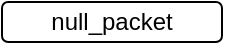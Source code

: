 <mxfile version="24.7.8">
  <diagram name="第 1 页" id="PkPV1OZMY7ycfheZ3SkU">
    <mxGraphModel dx="872" dy="479" grid="1" gridSize="10" guides="1" tooltips="1" connect="1" arrows="1" fold="1" page="1" pageScale="1" pageWidth="827" pageHeight="1169" math="0" shadow="0">
      <root>
        <mxCell id="0" />
        <mxCell id="1" parent="0" />
        <mxCell id="ULnKfo1_bliNPHCNHlr4-1" value="null_packet" style="rounded=1;whiteSpace=wrap;html=1;" vertex="1" parent="1">
          <mxGeometry x="190" y="260" width="110" height="20" as="geometry" />
        </mxCell>
      </root>
    </mxGraphModel>
  </diagram>
</mxfile>
